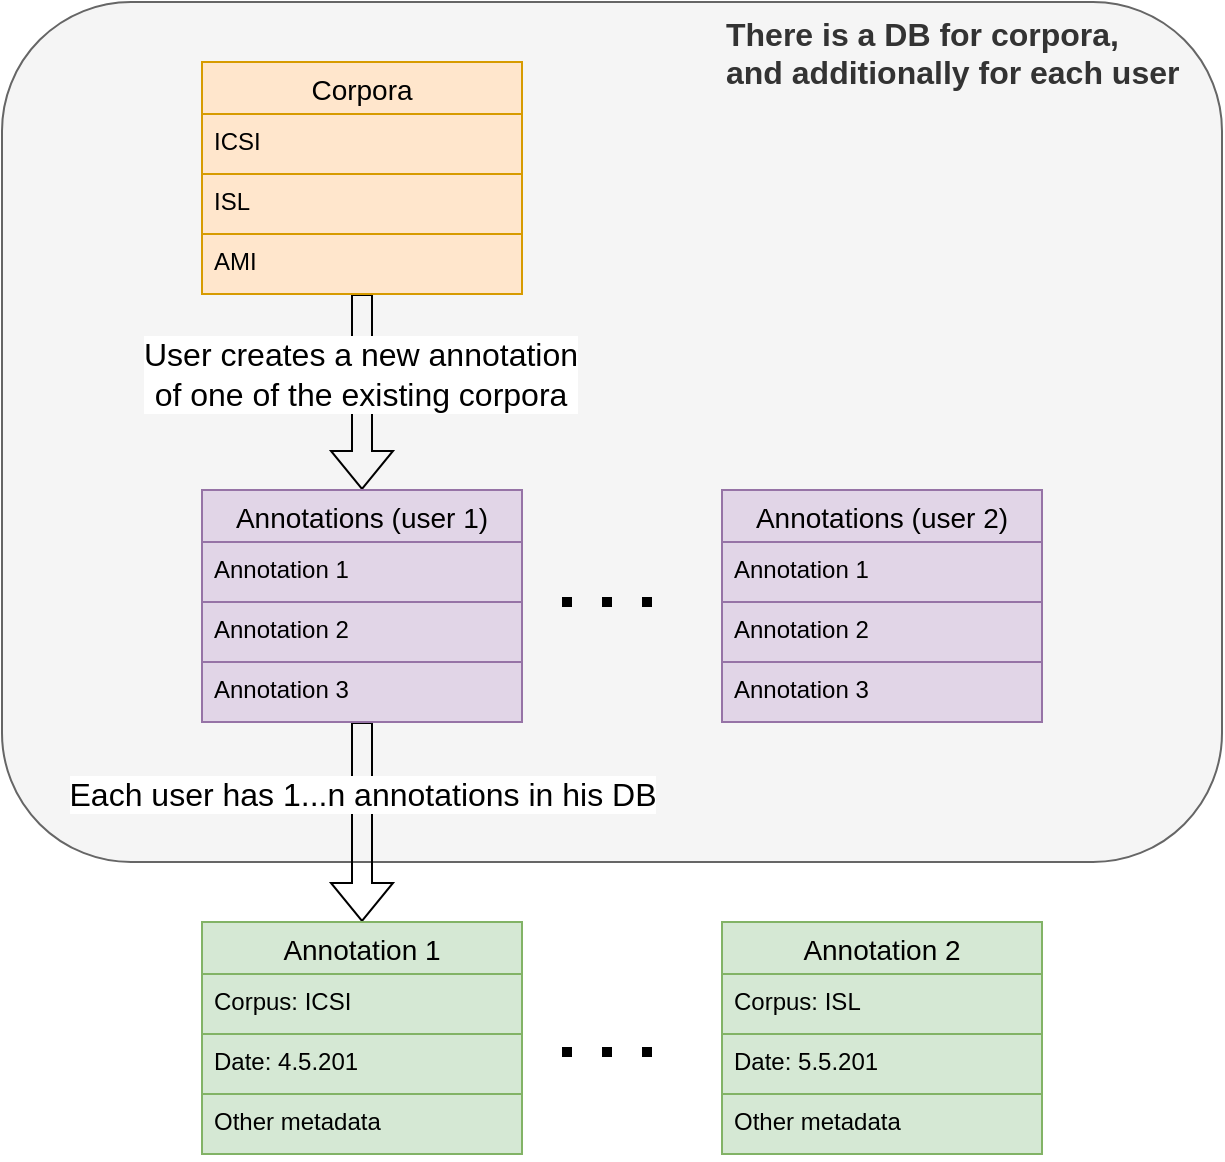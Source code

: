 <mxfile version="14.6.13" type="device"><diagram id="6cGZ6ZXal6-Wu6I9KqzZ" name="Page-1"><mxGraphModel dx="1106" dy="801" grid="1" gridSize="10" guides="1" tooltips="1" connect="1" arrows="1" fold="1" page="1" pageScale="1" pageWidth="827" pageHeight="1169" math="0" shadow="0"><root><mxCell id="0"/><mxCell id="1" parent="0"/><mxCell id="lWGNLBcGsBge_bdugVqO-31" value="&lt;blockquote style=&quot;margin: 0 0 0 40px ; border: none ; padding: 0px&quot;&gt;&lt;blockquote style=&quot;margin: 0 0 0 40px ; border: none ; padding: 0px&quot;&gt;&lt;blockquote style=&quot;margin: 0 0 0 40px ; border: none ; padding: 0px&quot;&gt;&lt;blockquote style=&quot;margin: 0 0 0 40px ; border: none ; padding: 0px&quot;&gt;&lt;blockquote style=&quot;margin: 0 0 0 40px ; border: none ; padding: 0px&quot;&gt;&lt;blockquote style=&quot;margin: 0 0 0 40px ; border: none ; padding: 0px&quot;&gt;&lt;blockquote style=&quot;margin: 0 0 0 40px ; border: none ; padding: 0px&quot;&gt;&lt;blockquote style=&quot;margin: 0 0 0 40px ; border: none ; padding: 0px&quot;&gt;&lt;blockquote style=&quot;margin: 0 0 0 40px ; border: none ; padding: 0px&quot;&gt;There is a DB for corpora,&lt;/blockquote&gt;&lt;/blockquote&gt;&lt;/blockquote&gt;&lt;/blockquote&gt;&lt;/blockquote&gt;&lt;/blockquote&gt;&lt;/blockquote&gt;&lt;/blockquote&gt;&lt;blockquote style=&quot;margin: 0 0 0 40px ; border: none ; padding: 0px&quot;&gt;&lt;blockquote style=&quot;margin: 0 0 0 40px ; border: none ; padding: 0px&quot;&gt;&lt;blockquote style=&quot;margin: 0 0 0 40px ; border: none ; padding: 0px&quot;&gt;&lt;blockquote style=&quot;margin: 0 0 0 40px ; border: none ; padding: 0px&quot;&gt;&lt;blockquote style=&quot;margin: 0 0 0 40px ; border: none ; padding: 0px&quot;&gt;&lt;blockquote style=&quot;margin: 0 0 0 40px ; border: none ; padding: 0px&quot;&gt;&lt;blockquote style=&quot;margin: 0 0 0 40px ; border: none ; padding: 0px&quot;&gt;&lt;blockquote style=&quot;margin: 0 0 0 40px ; border: none ; padding: 0px&quot;&gt;&lt;div&gt;&lt;span&gt;and additionally for each user&lt;/span&gt;&lt;/div&gt;&lt;/blockquote&gt;&lt;/blockquote&gt;&lt;/blockquote&gt;&lt;/blockquote&gt;&lt;/blockquote&gt;&lt;/blockquote&gt;&lt;/blockquote&gt;&lt;/blockquote&gt;&lt;/blockquote&gt;" style="rounded=1;whiteSpace=wrap;html=1;fontSize=16;fillColor=#f5f5f5;strokeColor=#666666;fontColor=#333333;align=left;verticalAlign=top;labelPosition=center;verticalLabelPosition=middle;fontStyle=1" vertex="1" parent="1"><mxGeometry x="50" y="80" width="610" height="430" as="geometry"/></mxCell><mxCell id="lWGNLBcGsBge_bdugVqO-9" value="Annotations (user 2)" style="swimlane;fontStyle=0;childLayout=stackLayout;horizontal=1;startSize=26;horizontalStack=0;resizeParent=1;resizeParentMax=0;resizeLast=0;collapsible=1;marginBottom=0;align=center;fontSize=14;fillColor=#e1d5e7;strokeColor=#9673a6;" vertex="1" parent="1"><mxGeometry x="410" y="324" width="160" height="116" as="geometry"/></mxCell><mxCell id="lWGNLBcGsBge_bdugVqO-10" value="Annotation 1" style="text;strokeColor=#9673a6;fillColor=#e1d5e7;spacingLeft=4;spacingRight=4;overflow=hidden;rotatable=0;points=[[0,0.5],[1,0.5]];portConstraint=eastwest;fontSize=12;" vertex="1" parent="lWGNLBcGsBge_bdugVqO-9"><mxGeometry y="26" width="160" height="30" as="geometry"/></mxCell><mxCell id="lWGNLBcGsBge_bdugVqO-11" value="Annotation 2" style="text;strokeColor=#9673a6;fillColor=#e1d5e7;spacingLeft=4;spacingRight=4;overflow=hidden;rotatable=0;points=[[0,0.5],[1,0.5]];portConstraint=eastwest;fontSize=12;" vertex="1" parent="lWGNLBcGsBge_bdugVqO-9"><mxGeometry y="56" width="160" height="30" as="geometry"/></mxCell><mxCell id="lWGNLBcGsBge_bdugVqO-12" value="Annotation 3" style="text;strokeColor=#9673a6;fillColor=#e1d5e7;spacingLeft=4;spacingRight=4;overflow=hidden;rotatable=0;points=[[0,0.5],[1,0.5]];portConstraint=eastwest;fontSize=12;" vertex="1" parent="lWGNLBcGsBge_bdugVqO-9"><mxGeometry y="86" width="160" height="30" as="geometry"/></mxCell><mxCell id="lWGNLBcGsBge_bdugVqO-17" style="edgeStyle=orthogonalEdgeStyle;rounded=0;orthogonalLoop=1;jettySize=auto;html=1;entryX=0.5;entryY=0;entryDx=0;entryDy=0;shape=flexArrow;" edge="1" parent="1" source="lWGNLBcGsBge_bdugVqO-5" target="lWGNLBcGsBge_bdugVqO-13"><mxGeometry relative="1" as="geometry"/></mxCell><mxCell id="lWGNLBcGsBge_bdugVqO-18" value="User creates a new annotation&lt;br&gt;of one of the existing corpora" style="edgeLabel;html=1;align=center;verticalAlign=middle;resizable=0;points=[];fontSize=16;" vertex="1" connectable="0" parent="lWGNLBcGsBge_bdugVqO-17"><mxGeometry x="-0.184" y="-1" relative="1" as="geometry"><mxPoint as="offset"/></mxGeometry></mxCell><mxCell id="lWGNLBcGsBge_bdugVqO-5" value="Corpora" style="swimlane;fontStyle=0;childLayout=stackLayout;horizontal=1;startSize=26;horizontalStack=0;resizeParent=1;resizeParentMax=0;resizeLast=0;collapsible=1;marginBottom=0;align=center;fontSize=14;fillColor=#ffe6cc;strokeColor=#d79b00;" vertex="1" parent="1"><mxGeometry x="150" y="110" width="160" height="116" as="geometry"/></mxCell><mxCell id="lWGNLBcGsBge_bdugVqO-6" value="ICSI" style="text;strokeColor=#d79b00;fillColor=#ffe6cc;spacingLeft=4;spacingRight=4;overflow=hidden;rotatable=0;points=[[0,0.5],[1,0.5]];portConstraint=eastwest;fontSize=12;" vertex="1" parent="lWGNLBcGsBge_bdugVqO-5"><mxGeometry y="26" width="160" height="30" as="geometry"/></mxCell><mxCell id="lWGNLBcGsBge_bdugVqO-7" value="ISL" style="text;strokeColor=#d79b00;fillColor=#ffe6cc;spacingLeft=4;spacingRight=4;overflow=hidden;rotatable=0;points=[[0,0.5],[1,0.5]];portConstraint=eastwest;fontSize=12;" vertex="1" parent="lWGNLBcGsBge_bdugVqO-5"><mxGeometry y="56" width="160" height="30" as="geometry"/></mxCell><mxCell id="lWGNLBcGsBge_bdugVqO-8" value="AMI" style="text;strokeColor=#d79b00;fillColor=#ffe6cc;spacingLeft=4;spacingRight=4;overflow=hidden;rotatable=0;points=[[0,0.5],[1,0.5]];portConstraint=eastwest;fontSize=12;" vertex="1" parent="lWGNLBcGsBge_bdugVqO-5"><mxGeometry y="86" width="160" height="30" as="geometry"/></mxCell><mxCell id="lWGNLBcGsBge_bdugVqO-24" style="edgeStyle=orthogonalEdgeStyle;shape=flexArrow;rounded=0;orthogonalLoop=1;jettySize=auto;html=1;entryX=0.5;entryY=0;entryDx=0;entryDy=0;fontSize=16;strokeWidth=1;" edge="1" parent="1" source="lWGNLBcGsBge_bdugVqO-13" target="lWGNLBcGsBge_bdugVqO-20"><mxGeometry relative="1" as="geometry"/></mxCell><mxCell id="lWGNLBcGsBge_bdugVqO-30" value="Each user has 1...n annotations in his DB" style="edgeLabel;html=1;align=center;verticalAlign=middle;resizable=0;points=[];fontSize=16;" vertex="1" connectable="0" parent="lWGNLBcGsBge_bdugVqO-24"><mxGeometry x="-0.475" y="4" relative="1" as="geometry"><mxPoint x="-4" y="9" as="offset"/></mxGeometry></mxCell><mxCell id="lWGNLBcGsBge_bdugVqO-13" value="Annotations (user 1)" style="swimlane;fontStyle=0;childLayout=stackLayout;horizontal=1;startSize=26;horizontalStack=0;resizeParent=1;resizeParentMax=0;resizeLast=0;collapsible=1;marginBottom=0;align=center;fontSize=14;fillColor=#e1d5e7;strokeColor=#9673a6;" vertex="1" parent="1"><mxGeometry x="150" y="324" width="160" height="116" as="geometry"><mxRectangle x="144" y="327" width="170" height="26" as="alternateBounds"/></mxGeometry></mxCell><mxCell id="lWGNLBcGsBge_bdugVqO-14" value="Annotation 1" style="text;strokeColor=#9673a6;fillColor=#e1d5e7;spacingLeft=4;spacingRight=4;overflow=hidden;rotatable=0;points=[[0,0.5],[1,0.5]];portConstraint=eastwest;fontSize=12;" vertex="1" parent="lWGNLBcGsBge_bdugVqO-13"><mxGeometry y="26" width="160" height="30" as="geometry"/></mxCell><mxCell id="lWGNLBcGsBge_bdugVqO-15" value="Annotation 2" style="text;strokeColor=#9673a6;fillColor=#e1d5e7;spacingLeft=4;spacingRight=4;overflow=hidden;rotatable=0;points=[[0,0.5],[1,0.5]];portConstraint=eastwest;fontSize=12;" vertex="1" parent="lWGNLBcGsBge_bdugVqO-13"><mxGeometry y="56" width="160" height="30" as="geometry"/></mxCell><mxCell id="lWGNLBcGsBge_bdugVqO-16" value="Annotation 3" style="text;strokeColor=#9673a6;fillColor=#e1d5e7;spacingLeft=4;spacingRight=4;overflow=hidden;rotatable=0;points=[[0,0.5],[1,0.5]];portConstraint=eastwest;fontSize=12;" vertex="1" parent="lWGNLBcGsBge_bdugVqO-13"><mxGeometry y="86" width="160" height="30" as="geometry"/></mxCell><mxCell id="lWGNLBcGsBge_bdugVqO-19" value="" style="endArrow=none;dashed=1;html=1;dashPattern=1 3;strokeWidth=5;fontSize=16;" edge="1" parent="1"><mxGeometry width="50" height="50" relative="1" as="geometry"><mxPoint x="330" y="380" as="sourcePoint"/><mxPoint x="380" y="380" as="targetPoint"/></mxGeometry></mxCell><mxCell id="lWGNLBcGsBge_bdugVqO-20" value="Annotation 1" style="swimlane;fontStyle=0;childLayout=stackLayout;horizontal=1;startSize=26;horizontalStack=0;resizeParent=1;resizeParentMax=0;resizeLast=0;collapsible=1;marginBottom=0;align=center;fontSize=14;fillColor=#d5e8d4;strokeColor=#82b366;" vertex="1" parent="1"><mxGeometry x="150" y="540" width="160" height="116" as="geometry"><mxRectangle x="144" y="327" width="170" height="26" as="alternateBounds"/></mxGeometry></mxCell><mxCell id="lWGNLBcGsBge_bdugVqO-21" value="Corpus: ICSI" style="text;strokeColor=#82b366;fillColor=#d5e8d4;spacingLeft=4;spacingRight=4;overflow=hidden;rotatable=0;points=[[0,0.5],[1,0.5]];portConstraint=eastwest;fontSize=12;" vertex="1" parent="lWGNLBcGsBge_bdugVqO-20"><mxGeometry y="26" width="160" height="30" as="geometry"/></mxCell><mxCell id="lWGNLBcGsBge_bdugVqO-22" value="Date: 4.5.201" style="text;strokeColor=#82b366;fillColor=#d5e8d4;spacingLeft=4;spacingRight=4;overflow=hidden;rotatable=0;points=[[0,0.5],[1,0.5]];portConstraint=eastwest;fontSize=12;" vertex="1" parent="lWGNLBcGsBge_bdugVqO-20"><mxGeometry y="56" width="160" height="30" as="geometry"/></mxCell><mxCell id="lWGNLBcGsBge_bdugVqO-23" value="Other metadata" style="text;strokeColor=#82b366;fillColor=#d5e8d4;spacingLeft=4;spacingRight=4;overflow=hidden;rotatable=0;points=[[0,0.5],[1,0.5]];portConstraint=eastwest;fontSize=12;" vertex="1" parent="lWGNLBcGsBge_bdugVqO-20"><mxGeometry y="86" width="160" height="30" as="geometry"/></mxCell><mxCell id="lWGNLBcGsBge_bdugVqO-25" value="" style="endArrow=none;dashed=1;html=1;dashPattern=1 3;strokeWidth=5;fontSize=16;" edge="1" parent="1"><mxGeometry width="50" height="50" relative="1" as="geometry"><mxPoint x="330" y="605" as="sourcePoint"/><mxPoint x="380" y="605" as="targetPoint"/></mxGeometry></mxCell><mxCell id="lWGNLBcGsBge_bdugVqO-26" value="Annotation 2" style="swimlane;fontStyle=0;childLayout=stackLayout;horizontal=1;startSize=26;horizontalStack=0;resizeParent=1;resizeParentMax=0;resizeLast=0;collapsible=1;marginBottom=0;align=center;fontSize=14;fillColor=#d5e8d4;strokeColor=#82b366;" vertex="1" parent="1"><mxGeometry x="410" y="540" width="160" height="116" as="geometry"><mxRectangle x="144" y="327" width="170" height="26" as="alternateBounds"/></mxGeometry></mxCell><mxCell id="lWGNLBcGsBge_bdugVqO-27" value="Corpus: ISL" style="text;strokeColor=#82b366;fillColor=#d5e8d4;spacingLeft=4;spacingRight=4;overflow=hidden;rotatable=0;points=[[0,0.5],[1,0.5]];portConstraint=eastwest;fontSize=12;" vertex="1" parent="lWGNLBcGsBge_bdugVqO-26"><mxGeometry y="26" width="160" height="30" as="geometry"/></mxCell><mxCell id="lWGNLBcGsBge_bdugVqO-28" value="Date: 5.5.201" style="text;strokeColor=#82b366;fillColor=#d5e8d4;spacingLeft=4;spacingRight=4;overflow=hidden;rotatable=0;points=[[0,0.5],[1,0.5]];portConstraint=eastwest;fontSize=12;" vertex="1" parent="lWGNLBcGsBge_bdugVqO-26"><mxGeometry y="56" width="160" height="30" as="geometry"/></mxCell><mxCell id="lWGNLBcGsBge_bdugVqO-29" value="Other metadata" style="text;strokeColor=#82b366;fillColor=#d5e8d4;spacingLeft=4;spacingRight=4;overflow=hidden;rotatable=0;points=[[0,0.5],[1,0.5]];portConstraint=eastwest;fontSize=12;" vertex="1" parent="lWGNLBcGsBge_bdugVqO-26"><mxGeometry y="86" width="160" height="30" as="geometry"/></mxCell></root></mxGraphModel></diagram></mxfile>